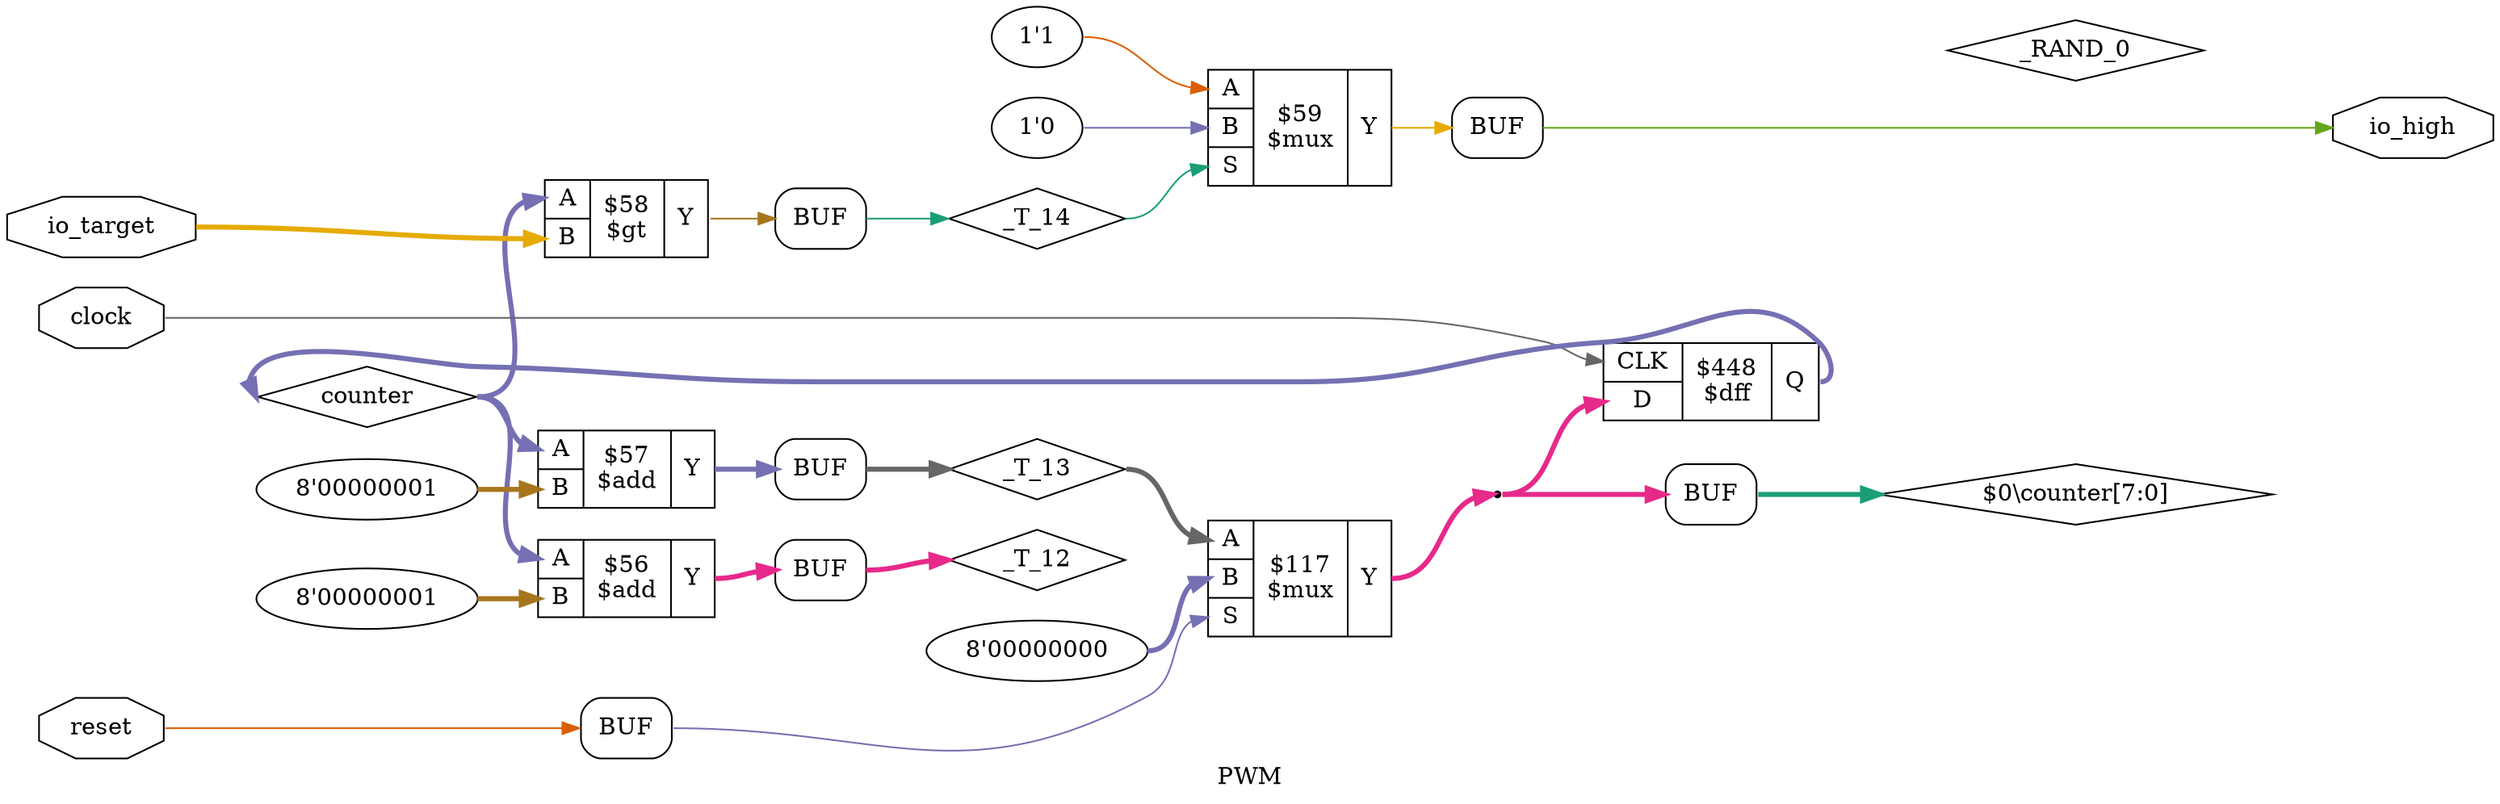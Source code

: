 digraph "PWM" {
label="PWM";
rankdir="LR";
remincross=true;
n8 [ shape=diamond, label="_T_14", color="black", fontcolor="black" ];
n9 [ shape=diamond, label="_T_13", color="black", fontcolor="black" ];
n10 [ shape=diamond, label="_T_12", color="black", fontcolor="black" ];
n11 [ shape=diamond, label="_RAND_0", color="black", fontcolor="black" ];
n12 [ shape=diamond, label="counter", color="black", fontcolor="black" ];
n13 [ shape=octagon, label="io_target", color="black", fontcolor="black" ];
n14 [ shape=octagon, label="io_high", color="black", fontcolor="black" ];
n15 [ shape=octagon, label="reset", color="black", fontcolor="black" ];
n16 [ shape=octagon, label="clock", color="black", fontcolor="black" ];
{ rank="source"; n13; n15; n16;}
{ rank="sink"; n14;}
c20 [ shape=record, label="{{<p17> CLK|<p18> D}|$448\n$dff|{<p19> Q}}" ];
v0 [ label="8'00000000" ];
c25 [ shape=record, label="{{<p21> A|<p22> B|<p23> S}|$117\n$mux|{<p24> Y}}" ];
v1 [ label="1'0" ];
v2 [ label="1'1" ];
c26 [ shape=record, label="{{<p21> A|<p22> B|<p23> S}|$59\n$mux|{<p24> Y}}" ];
c27 [ shape=record, label="{{<p21> A|<p22> B}|$58\n$gt|{<p24> Y}}" ];
v3 [ label="8'00000001" ];
c28 [ shape=record, label="{{<p21> A|<p22> B}|$57\n$add|{<p24> Y}}" ];
v4 [ label="8'00000001" ];
c29 [ shape=record, label="{{<p21> A|<p22> B}|$56\n$add|{<p24> Y}}" ];
x5 [shape=box, style=rounded, label="BUF"];
x6 [shape=box, style=rounded, label="BUF"];
x7 [shape=box, style=rounded, label="BUF"];
x8 [shape=box, style=rounded, label="BUF"];
x9 [shape=box, style=rounded, label="BUF"];
x10 [shape=box, style=rounded, label="BUF"];
n1 [ shape=point ];
c25:p24:e -> n1:w [colorscheme="dark28", color="4", fontcolor="4", style="setlinewidth(3)", label=""];
n1:e -> c20:p18:w [colorscheme="dark28", color="4", fontcolor="4", style="setlinewidth(3)", label=""];
n1:e -> x10:w:w [colorscheme="dark28", color="4", fontcolor="4", style="setlinewidth(3)", label=""];
x5:e:e -> n10:w [colorscheme="dark28", color="4", fontcolor="4", style="setlinewidth(3)", label=""];
c20:p19:e -> n12:w [colorscheme="dark28", color="3", fontcolor="3", style="setlinewidth(3)", label=""];
n12:e -> c27:p21:w [colorscheme="dark28", color="3", fontcolor="3", style="setlinewidth(3)", label=""];
n12:e -> c28:p21:w [colorscheme="dark28", color="3", fontcolor="3", style="setlinewidth(3)", label=""];
n12:e -> c29:p21:w [colorscheme="dark28", color="3", fontcolor="3", style="setlinewidth(3)", label=""];
n13:e -> c27:p22:w [colorscheme="dark28", color="6", fontcolor="6", style="setlinewidth(3)", label=""];
x8:e:e -> n14:w [colorscheme="dark28", color="5", fontcolor="5", label=""];
n15:e -> x9:w:w [colorscheme="dark28", color="2", fontcolor="2", label=""];
n16:e -> c20:p17:w [colorscheme="dark28", color="8", fontcolor="8", label=""];
x9:e:e -> c25:p23:w [colorscheme="dark28", color="3", fontcolor="3", label=""];
n3 [ shape=diamond, label="$0\\counter[7:0]" ];
x10:e:e -> n3:w [colorscheme="dark28", color="1", fontcolor="1", style="setlinewidth(3)", label=""];
c26:p24:e -> x8:w:w [colorscheme="dark28", color="6", fontcolor="6", label=""];
c27:p24:e -> x7:w:w [colorscheme="dark28", color="7", fontcolor="7", label=""];
c28:p24:e -> x6:w:w [colorscheme="dark28", color="3", fontcolor="3", style="setlinewidth(3)", label=""];
c29:p24:e -> x5:w:w [colorscheme="dark28", color="4", fontcolor="4", style="setlinewidth(3)", label=""];
x7:e:e -> n8:w [colorscheme="dark28", color="1", fontcolor="1", label=""];
n8:e -> c26:p23:w [colorscheme="dark28", color="1", fontcolor="1", label=""];
x6:e:e -> n9:w [colorscheme="dark28", color="8", fontcolor="8", style="setlinewidth(3)", label=""];
n9:e -> c25:p21:w [colorscheme="dark28", color="8", fontcolor="8", style="setlinewidth(3)", label=""];
v0:e -> c25:p22:w [colorscheme="dark28", color="3", fontcolor="3", style="setlinewidth(3)", label=""];
v1:e -> c26:p22:w [colorscheme="dark28", color="3", fontcolor="3", label=""];
v2:e -> c26:p21:w [colorscheme="dark28", color="2", fontcolor="2", label=""];
v3:e -> c28:p22:w [colorscheme="dark28", color="7", fontcolor="7", style="setlinewidth(3)", label=""];
v4:e -> c29:p22:w [colorscheme="dark28", color="7", fontcolor="7", style="setlinewidth(3)", label=""];
}
